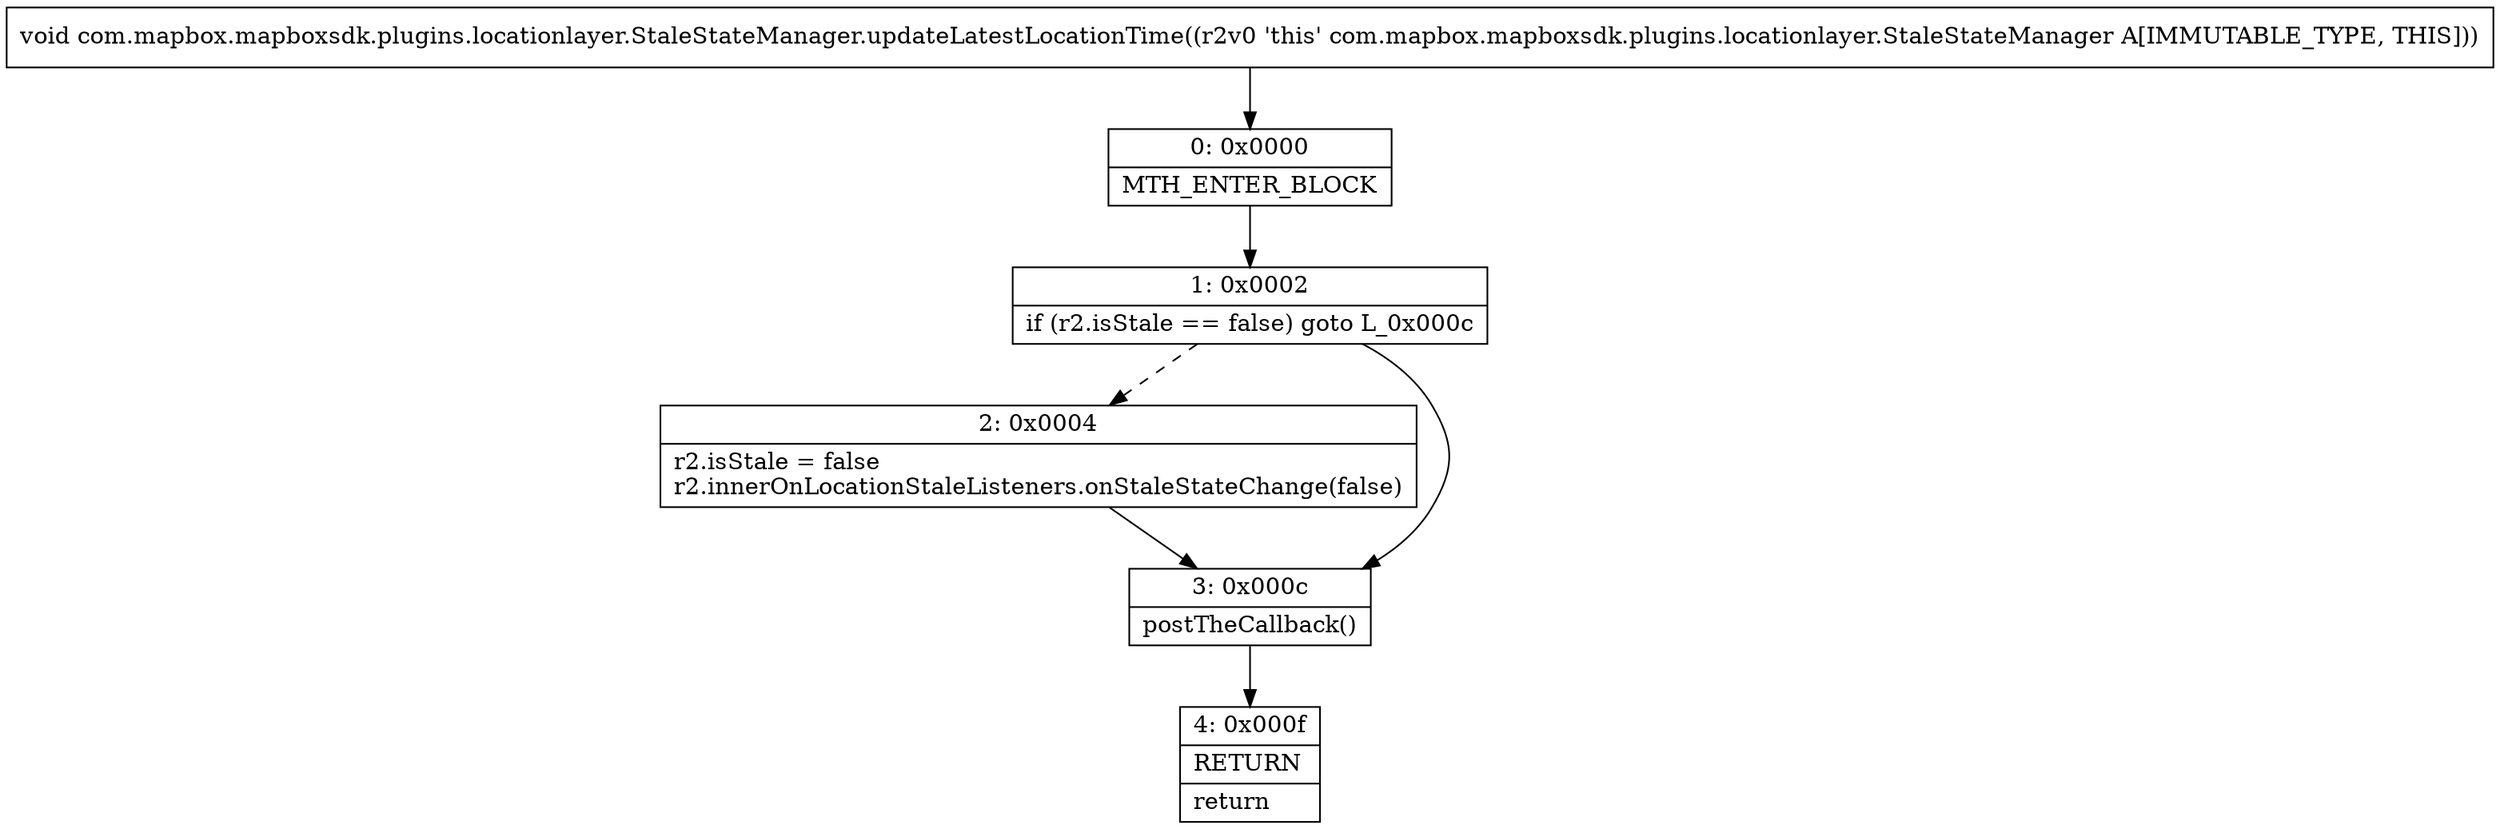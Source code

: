 digraph "CFG forcom.mapbox.mapboxsdk.plugins.locationlayer.StaleStateManager.updateLatestLocationTime()V" {
Node_0 [shape=record,label="{0\:\ 0x0000|MTH_ENTER_BLOCK\l}"];
Node_1 [shape=record,label="{1\:\ 0x0002|if (r2.isStale == false) goto L_0x000c\l}"];
Node_2 [shape=record,label="{2\:\ 0x0004|r2.isStale = false\lr2.innerOnLocationStaleListeners.onStaleStateChange(false)\l}"];
Node_3 [shape=record,label="{3\:\ 0x000c|postTheCallback()\l}"];
Node_4 [shape=record,label="{4\:\ 0x000f|RETURN\l|return\l}"];
MethodNode[shape=record,label="{void com.mapbox.mapboxsdk.plugins.locationlayer.StaleStateManager.updateLatestLocationTime((r2v0 'this' com.mapbox.mapboxsdk.plugins.locationlayer.StaleStateManager A[IMMUTABLE_TYPE, THIS])) }"];
MethodNode -> Node_0;
Node_0 -> Node_1;
Node_1 -> Node_2[style=dashed];
Node_1 -> Node_3;
Node_2 -> Node_3;
Node_3 -> Node_4;
}

